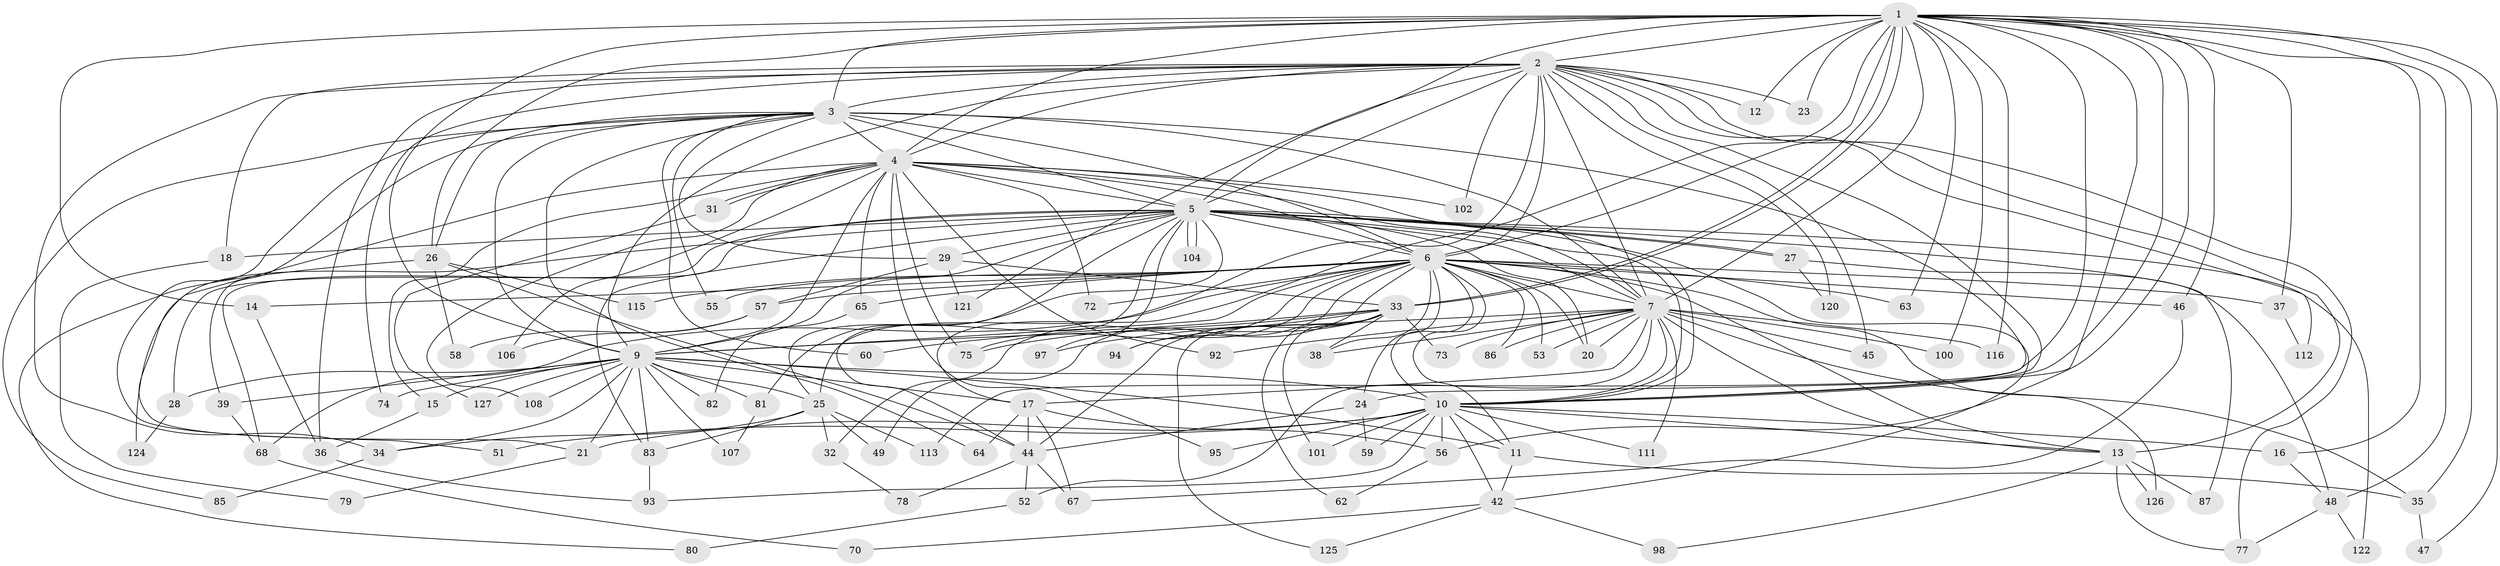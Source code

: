 // Generated by graph-tools (version 1.1) at 2025/23/03/03/25 07:23:41]
// undirected, 97 vertices, 236 edges
graph export_dot {
graph [start="1"]
  node [color=gray90,style=filled];
  1 [super="+19"];
  2 [super="+105"];
  3 [super="+40"];
  4 [super="+22"];
  5 [super="+30"];
  6 [super="+8"];
  7 [super="+119"];
  9 [super="+84"];
  10 [super="+66"];
  11 [super="+90"];
  12;
  13 [super="+114"];
  14;
  15;
  16 [super="+61"];
  17 [super="+99"];
  18;
  20 [super="+96"];
  21 [super="+43"];
  23;
  24;
  25 [super="+109"];
  26 [super="+71"];
  27;
  28;
  29 [super="+41"];
  31;
  32;
  33 [super="+54"];
  34;
  35 [super="+69"];
  36 [super="+89"];
  37;
  38 [super="+123"];
  39;
  42 [super="+50"];
  44 [super="+103"];
  45;
  46;
  47;
  48;
  49;
  51;
  52;
  53;
  55;
  56 [super="+76"];
  57;
  58;
  59;
  60;
  62;
  63;
  64;
  65;
  67;
  68 [super="+110"];
  70;
  72;
  73;
  74;
  75 [super="+91"];
  77 [super="+88"];
  78;
  79;
  80;
  81;
  82;
  83 [super="+118"];
  85;
  86;
  87;
  92;
  93 [super="+117"];
  94;
  95;
  97;
  98;
  100;
  101;
  102;
  104;
  106;
  107;
  108;
  111;
  112;
  113;
  115;
  116;
  120;
  121;
  122;
  124;
  125;
  126;
  127;
  1 -- 2;
  1 -- 3;
  1 -- 4;
  1 -- 5;
  1 -- 6 [weight=2];
  1 -- 7;
  1 -- 9 [weight=2];
  1 -- 10;
  1 -- 12;
  1 -- 14;
  1 -- 16;
  1 -- 24;
  1 -- 26;
  1 -- 33;
  1 -- 33;
  1 -- 35;
  1 -- 37;
  1 -- 46;
  1 -- 47;
  1 -- 48;
  1 -- 56;
  1 -- 63;
  1 -- 100;
  1 -- 113;
  1 -- 116;
  1 -- 17;
  1 -- 23;
  2 -- 3;
  2 -- 4 [weight=2];
  2 -- 5;
  2 -- 6 [weight=2];
  2 -- 7;
  2 -- 9;
  2 -- 10 [weight=2];
  2 -- 12;
  2 -- 18;
  2 -- 23;
  2 -- 34;
  2 -- 45;
  2 -- 74;
  2 -- 102;
  2 -- 112;
  2 -- 120;
  2 -- 121;
  2 -- 25;
  2 -- 13;
  2 -- 77;
  2 -- 36;
  3 -- 4;
  3 -- 5 [weight=3];
  3 -- 6 [weight=2];
  3 -- 7;
  3 -- 9;
  3 -- 10;
  3 -- 26;
  3 -- 29;
  3 -- 39;
  3 -- 51;
  3 -- 55;
  3 -- 60;
  3 -- 85;
  3 -- 64;
  4 -- 5;
  4 -- 6 [weight=2];
  4 -- 7;
  4 -- 9;
  4 -- 10;
  4 -- 15;
  4 -- 21;
  4 -- 31;
  4 -- 31;
  4 -- 65;
  4 -- 72;
  4 -- 95;
  4 -- 102;
  4 -- 106;
  4 -- 108;
  4 -- 75;
  4 -- 92;
  5 -- 6 [weight=2];
  5 -- 7;
  5 -- 9;
  5 -- 10;
  5 -- 18;
  5 -- 20;
  5 -- 25;
  5 -- 27;
  5 -- 27;
  5 -- 28;
  5 -- 29;
  5 -- 42;
  5 -- 68;
  5 -- 81;
  5 -- 83;
  5 -- 87;
  5 -- 97;
  5 -- 104;
  5 -- 104;
  5 -- 122;
  5 -- 124;
  5 -- 44;
  6 -- 7 [weight=2];
  6 -- 9 [weight=2];
  6 -- 10 [weight=2];
  6 -- 11;
  6 -- 13;
  6 -- 20;
  6 -- 24;
  6 -- 32;
  6 -- 46;
  6 -- 49;
  6 -- 53;
  6 -- 55;
  6 -- 75;
  6 -- 94;
  6 -- 115;
  6 -- 65;
  6 -- 72;
  6 -- 14;
  6 -- 86;
  6 -- 37;
  6 -- 57;
  6 -- 126;
  6 -- 63;
  6 -- 38;
  6 -- 68;
  7 -- 9;
  7 -- 10;
  7 -- 17;
  7 -- 38;
  7 -- 45;
  7 -- 52;
  7 -- 53;
  7 -- 73;
  7 -- 86;
  7 -- 92;
  7 -- 100;
  7 -- 111;
  7 -- 116;
  7 -- 13;
  7 -- 20;
  7 -- 35;
  9 -- 10;
  9 -- 11;
  9 -- 15;
  9 -- 17;
  9 -- 21;
  9 -- 25;
  9 -- 28;
  9 -- 34;
  9 -- 39;
  9 -- 74;
  9 -- 81;
  9 -- 82;
  9 -- 107;
  9 -- 108;
  9 -- 127;
  9 -- 83;
  10 -- 13;
  10 -- 16;
  10 -- 42;
  10 -- 51;
  10 -- 56;
  10 -- 59;
  10 -- 95;
  10 -- 101;
  10 -- 111;
  10 -- 93;
  10 -- 21;
  10 -- 11;
  11 -- 35;
  11 -- 42;
  13 -- 77;
  13 -- 87;
  13 -- 98;
  13 -- 126;
  14 -- 36;
  15 -- 36;
  16 -- 48;
  17 -- 44;
  17 -- 64;
  17 -- 56;
  17 -- 67;
  18 -- 79;
  21 -- 79;
  24 -- 44;
  24 -- 59;
  25 -- 32;
  25 -- 49;
  25 -- 83;
  25 -- 34;
  25 -- 113;
  26 -- 58;
  26 -- 80;
  26 -- 115;
  26 -- 44;
  27 -- 48;
  27 -- 120;
  28 -- 124;
  29 -- 57;
  29 -- 121;
  29 -- 33;
  31 -- 127;
  32 -- 78;
  33 -- 38;
  33 -- 60;
  33 -- 94;
  33 -- 97;
  33 -- 101;
  33 -- 125;
  33 -- 73;
  33 -- 75;
  33 -- 44;
  33 -- 62;
  34 -- 85;
  35 -- 47;
  36 -- 93;
  37 -- 112;
  39 -- 68;
  42 -- 98;
  42 -- 125;
  42 -- 70;
  44 -- 52;
  44 -- 67;
  44 -- 78;
  46 -- 67;
  48 -- 77;
  48 -- 122;
  52 -- 80;
  56 -- 62;
  57 -- 58;
  57 -- 106;
  65 -- 82;
  68 -- 70;
  81 -- 107;
  83 -- 93;
}
